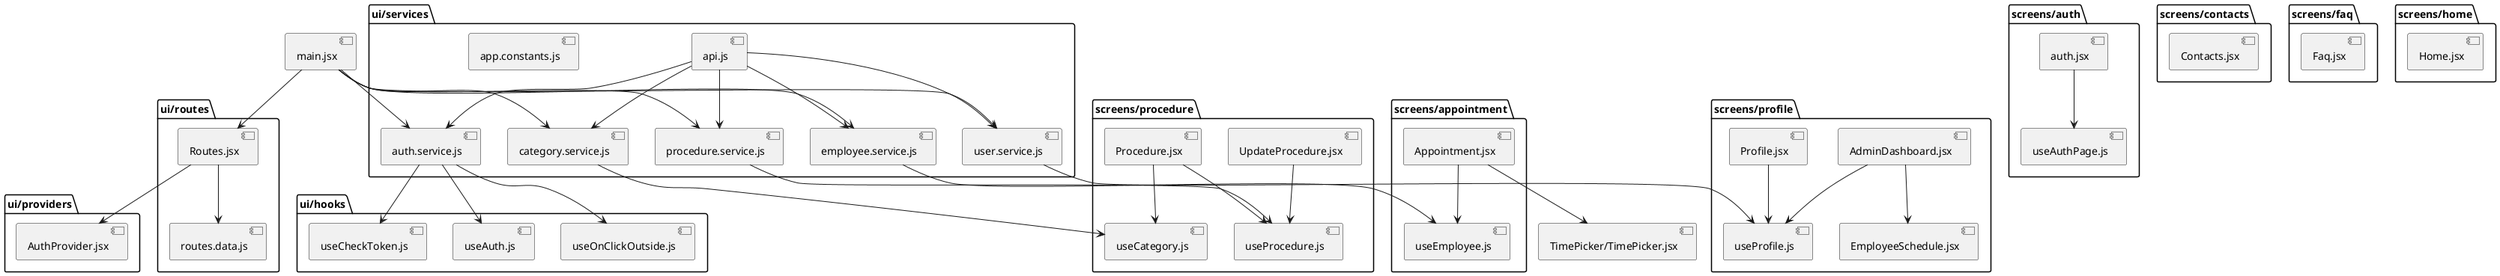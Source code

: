 @startuml
package "screens/appointment" {
  [Appointment.jsx]
  
  [useEmployee.js]
}

package "screens/auth" {
  [auth.jsx]
  
  [useAuthPage.js]
}

package "screens/contacts" {
  [Contacts.jsx]
  
}

package "screens/faq" {
  [Faq.jsx]
  
}

package "screens/home" {
  [Home.jsx]
  
}

package "screens/procedure" {
  [Procedure.jsx]
  
  [UpdateProcedure.jsx]
  
  [useCategory.js]
  [useProcedure.js]
}

package "screens/profile" {
  [AdminDashboard.jsx]
  
  [EmployeeSchedule.jsx]
  
  [Profile.jsx]
  
  [useProfile.js]
}

package "ui/hooks" {
  [useAuth.js]
  [useCheckToken.js]
  [useOnClickOutside.js]
}

package "ui/providers" {
  [AuthProvider.jsx]
}

package "ui/routes" {
  [routes.data.js]
  [Routes.jsx]
}

package "ui/services" {
  [auth.service.js]
  [category.service.js]
  [employee.service.js]
  [procedure.service.js]
  [user.service.js]
  [api.js]
  [app.constants.js]
}

[main.jsx]

[Appointment.jsx] --> [useEmployee.js]
[Appointment.jsx] --> [TimePicker/TimePicker.jsx]

[auth.jsx] --> [useAuthPage.js]

[Procedure.jsx] --> [useCategory.js]
[Procedure.jsx] --> [useProcedure.js]
[UpdateProcedure.jsx] --> [useProcedure.js]

[AdminDashboard.jsx] --> [EmployeeSchedule.jsx]
[AdminDashboard.jsx] --> [useProfile.js]
[Profile.jsx] --> [useProfile.js]

[Routes.jsx] --> [routes.data.js]
[Routes.jsx] --> [AuthProvider.jsx]

[auth.service.js] --> [useAuth.js]
[auth.service.js] --> [useCheckToken.js]
[auth.service.js] --> [useOnClickOutside.js]
[category.service.js] --> [useCategory.js]
[employee.service.js] --> [useEmployee.js]
[procedure.service.js] --> [useProcedure.js]
[user.service.js] --> [useProfile.js]
[api.js] --> [auth.service.js]
[api.js] --> [category.service.js]
[api.js] --> [employee.service.js]
[api.js] --> [procedure.service.js]
[api.js] --> [user.service.js]

[main.jsx] --> [Routes.jsx]
[main.jsx] --> [auth.service.js]
[main.jsx] --> [category.service.js]
[main.jsx] --> [employee.service.js]
[main.jsx] --> [procedure.service.js]
[main.jsx] --> [user.service.js]
@enduml
